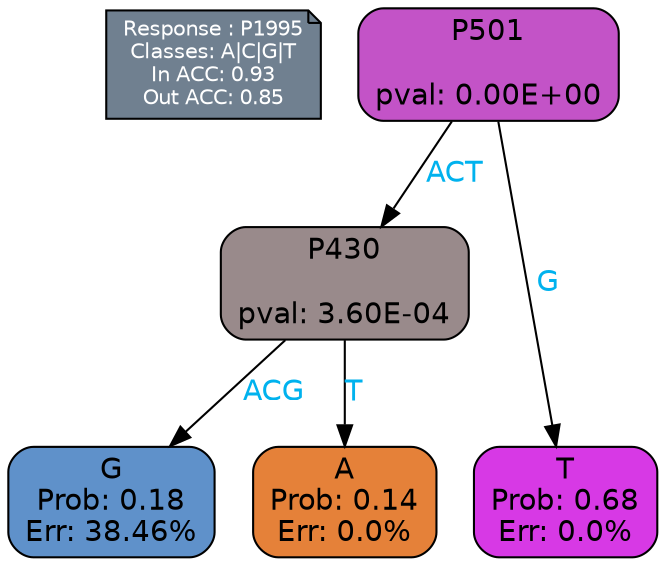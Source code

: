 digraph Tree {
node [shape=box, style="filled, rounded", color="black", fontname=helvetica] ;
graph [ranksep=equally, splines=polylines, bgcolor=transparent, dpi=600] ;
edge [fontname=helvetica] ;
LEGEND [label="Response : P1995
Classes: A|C|G|T
In ACC: 0.93
Out ACC: 0.85
",shape=note,align=left,style=filled,fillcolor="slategray",fontcolor="white",fontsize=10];1 [label="P501

pval: 0.00E+00", fillcolor="#c353c7"] ;
2 [label="P430

pval: 3.60E-04", fillcolor="#998a8b"] ;
3 [label="G
Prob: 0.18
Err: 38.46%", fillcolor="#5f91ca"] ;
4 [label="A
Prob: 0.14
Err: 0.0%", fillcolor="#e58139"] ;
5 [label="T
Prob: 0.68
Err: 0.0%", fillcolor="#d739e5"] ;
1 -> 2 [label="ACT",fontcolor=deepskyblue2] ;
1 -> 5 [label="G",fontcolor=deepskyblue2] ;
2 -> 3 [label="ACG",fontcolor=deepskyblue2] ;
2 -> 4 [label="T",fontcolor=deepskyblue2] ;
{rank = same; 3;4;5;}{rank = same; LEGEND;1;}}